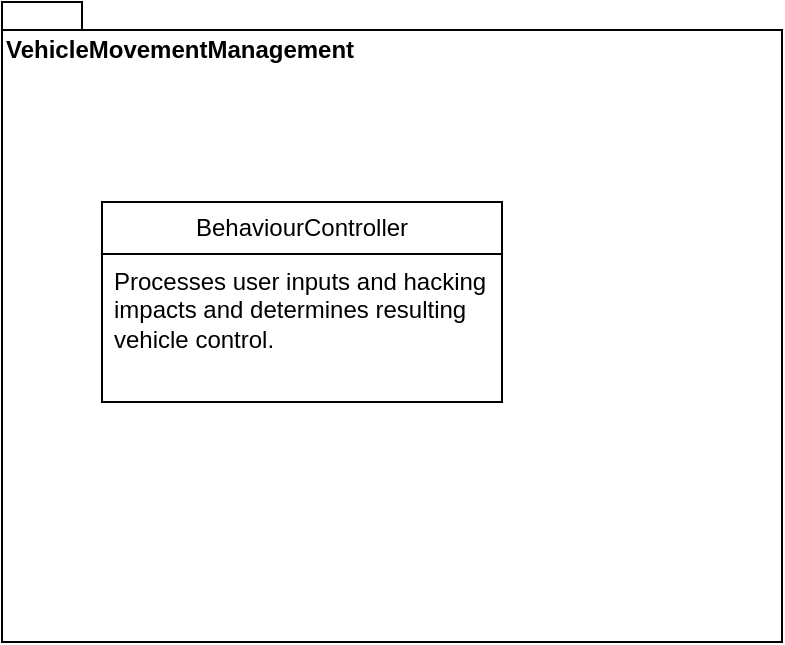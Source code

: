 <mxfile version="24.5.3" type="device">
  <diagram name="Seite-1" id="_4eobGkAnbKbv3fhOB56">
    <mxGraphModel dx="2868" dy="2008" grid="1" gridSize="10" guides="1" tooltips="1" connect="1" arrows="1" fold="1" page="1" pageScale="1" pageWidth="1169" pageHeight="827" math="0" shadow="0">
      <root>
        <mxCell id="0" />
        <mxCell id="1" parent="0" />
        <mxCell id="bvd2_E3XBQkl3XygdmqH-1" value="VehicleMovementManagement" style="shape=folder;fontStyle=1;spacingTop=10;tabWidth=40;tabHeight=14;tabPosition=left;html=1;whiteSpace=wrap;verticalAlign=top;align=left;" vertex="1" parent="1">
          <mxGeometry x="20" y="60" width="390" height="320" as="geometry" />
        </mxCell>
        <mxCell id="bvd2_E3XBQkl3XygdmqH-2" value="BehaviourController" style="swimlane;fontStyle=0;childLayout=stackLayout;horizontal=1;startSize=26;fillColor=none;horizontalStack=0;resizeParent=1;resizeParentMax=0;resizeLast=0;collapsible=1;marginBottom=0;whiteSpace=wrap;html=1;" vertex="1" parent="1">
          <mxGeometry x="70" y="160" width="200" height="100" as="geometry" />
        </mxCell>
        <mxCell id="bvd2_E3XBQkl3XygdmqH-3" value="Processes user inputs and hacking impacts and determines resulting vehicle control." style="text;strokeColor=none;fillColor=none;align=left;verticalAlign=top;spacingLeft=4;spacingRight=4;overflow=hidden;rotatable=0;points=[[0,0.5],[1,0.5]];portConstraint=eastwest;whiteSpace=wrap;html=1;" vertex="1" parent="bvd2_E3XBQkl3XygdmqH-2">
          <mxGeometry y="26" width="200" height="74" as="geometry" />
        </mxCell>
      </root>
    </mxGraphModel>
  </diagram>
</mxfile>
